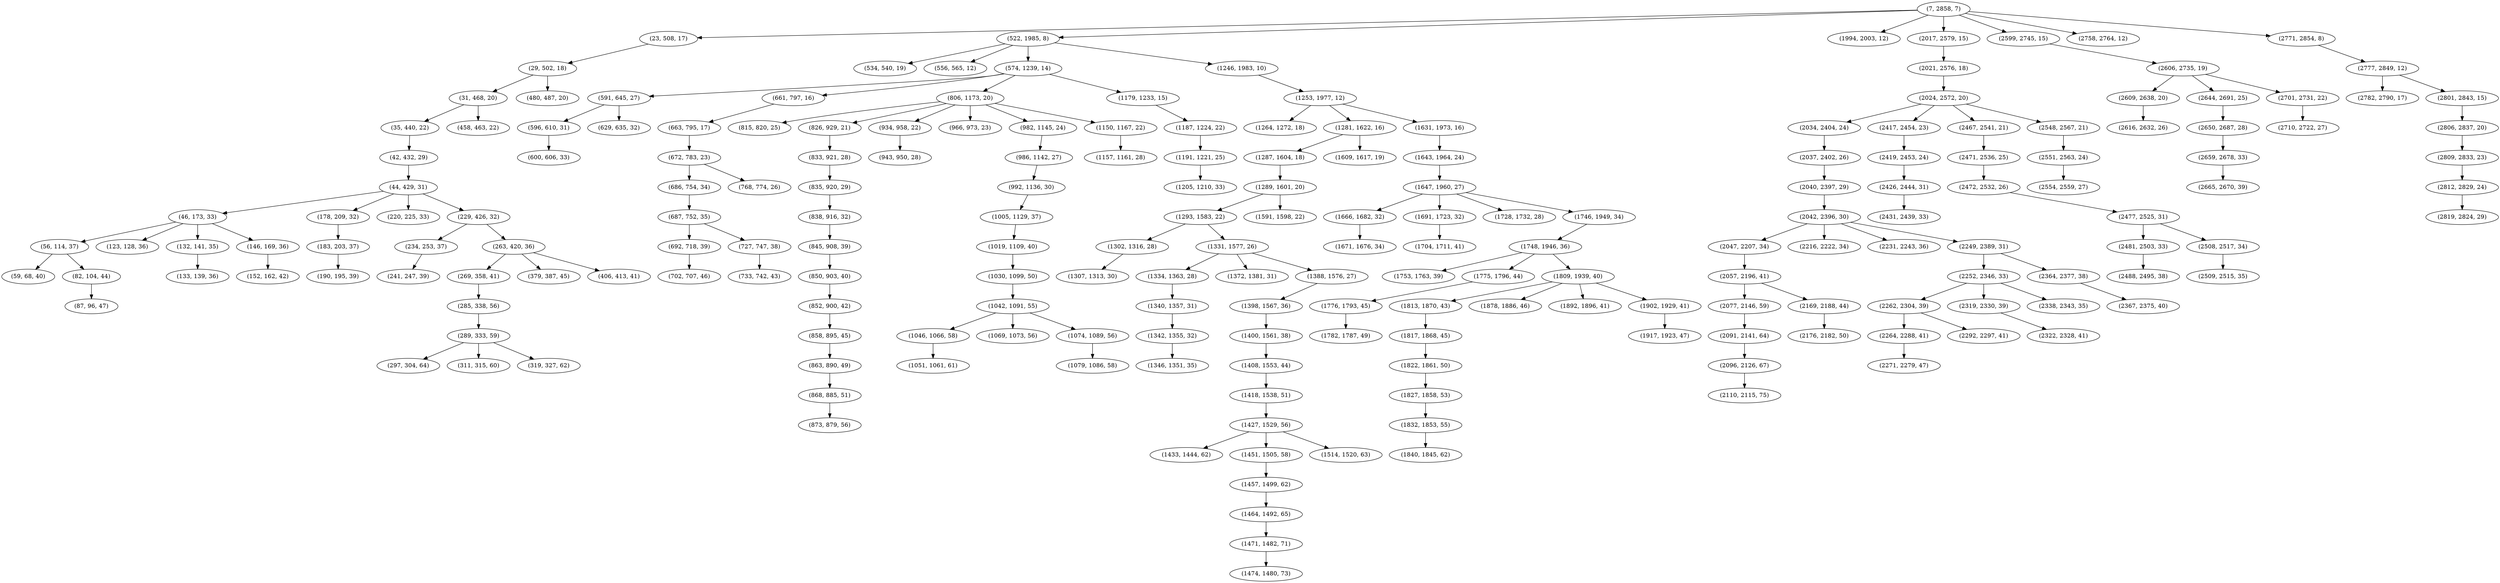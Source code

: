 digraph tree {
    "(7, 2858, 7)";
    "(23, 508, 17)";
    "(29, 502, 18)";
    "(31, 468, 20)";
    "(35, 440, 22)";
    "(42, 432, 29)";
    "(44, 429, 31)";
    "(46, 173, 33)";
    "(56, 114, 37)";
    "(59, 68, 40)";
    "(82, 104, 44)";
    "(87, 96, 47)";
    "(123, 128, 36)";
    "(132, 141, 35)";
    "(133, 139, 36)";
    "(146, 169, 36)";
    "(152, 162, 42)";
    "(178, 209, 32)";
    "(183, 203, 37)";
    "(190, 195, 39)";
    "(220, 225, 33)";
    "(229, 426, 32)";
    "(234, 253, 37)";
    "(241, 247, 39)";
    "(263, 420, 36)";
    "(269, 358, 41)";
    "(285, 338, 56)";
    "(289, 333, 59)";
    "(297, 304, 64)";
    "(311, 315, 60)";
    "(319, 327, 62)";
    "(379, 387, 45)";
    "(406, 413, 41)";
    "(458, 463, 22)";
    "(480, 487, 20)";
    "(522, 1985, 8)";
    "(534, 540, 19)";
    "(556, 565, 12)";
    "(574, 1239, 14)";
    "(591, 645, 27)";
    "(596, 610, 31)";
    "(600, 606, 33)";
    "(629, 635, 32)";
    "(661, 797, 16)";
    "(663, 795, 17)";
    "(672, 783, 23)";
    "(686, 754, 34)";
    "(687, 752, 35)";
    "(692, 718, 39)";
    "(702, 707, 46)";
    "(727, 747, 38)";
    "(733, 742, 43)";
    "(768, 774, 26)";
    "(806, 1173, 20)";
    "(815, 820, 25)";
    "(826, 929, 21)";
    "(833, 921, 28)";
    "(835, 920, 29)";
    "(838, 916, 32)";
    "(845, 908, 39)";
    "(850, 903, 40)";
    "(852, 900, 42)";
    "(858, 895, 45)";
    "(863, 890, 49)";
    "(868, 885, 51)";
    "(873, 879, 56)";
    "(934, 958, 22)";
    "(943, 950, 28)";
    "(966, 973, 23)";
    "(982, 1145, 24)";
    "(986, 1142, 27)";
    "(992, 1136, 30)";
    "(1005, 1129, 37)";
    "(1019, 1109, 40)";
    "(1030, 1099, 50)";
    "(1042, 1091, 55)";
    "(1046, 1066, 58)";
    "(1051, 1061, 61)";
    "(1069, 1073, 56)";
    "(1074, 1089, 56)";
    "(1079, 1086, 58)";
    "(1150, 1167, 22)";
    "(1157, 1161, 28)";
    "(1179, 1233, 15)";
    "(1187, 1224, 22)";
    "(1191, 1221, 25)";
    "(1205, 1210, 33)";
    "(1246, 1983, 10)";
    "(1253, 1977, 12)";
    "(1264, 1272, 18)";
    "(1281, 1622, 16)";
    "(1287, 1604, 18)";
    "(1289, 1601, 20)";
    "(1293, 1583, 22)";
    "(1302, 1316, 28)";
    "(1307, 1313, 30)";
    "(1331, 1577, 26)";
    "(1334, 1363, 28)";
    "(1340, 1357, 31)";
    "(1342, 1355, 32)";
    "(1346, 1351, 35)";
    "(1372, 1381, 31)";
    "(1388, 1576, 27)";
    "(1398, 1567, 36)";
    "(1400, 1561, 38)";
    "(1408, 1553, 44)";
    "(1418, 1538, 51)";
    "(1427, 1529, 56)";
    "(1433, 1444, 62)";
    "(1451, 1505, 58)";
    "(1457, 1499, 62)";
    "(1464, 1492, 65)";
    "(1471, 1482, 71)";
    "(1474, 1480, 73)";
    "(1514, 1520, 63)";
    "(1591, 1598, 22)";
    "(1609, 1617, 19)";
    "(1631, 1973, 16)";
    "(1643, 1964, 24)";
    "(1647, 1960, 27)";
    "(1666, 1682, 32)";
    "(1671, 1676, 34)";
    "(1691, 1723, 32)";
    "(1704, 1711, 41)";
    "(1728, 1732, 28)";
    "(1746, 1949, 34)";
    "(1748, 1946, 36)";
    "(1753, 1763, 39)";
    "(1775, 1796, 44)";
    "(1776, 1793, 45)";
    "(1782, 1787, 49)";
    "(1809, 1939, 40)";
    "(1813, 1870, 43)";
    "(1817, 1868, 45)";
    "(1822, 1861, 50)";
    "(1827, 1858, 53)";
    "(1832, 1853, 55)";
    "(1840, 1845, 62)";
    "(1878, 1886, 46)";
    "(1892, 1896, 41)";
    "(1902, 1929, 41)";
    "(1917, 1923, 47)";
    "(1994, 2003, 12)";
    "(2017, 2579, 15)";
    "(2021, 2576, 18)";
    "(2024, 2572, 20)";
    "(2034, 2404, 24)";
    "(2037, 2402, 26)";
    "(2040, 2397, 29)";
    "(2042, 2396, 30)";
    "(2047, 2207, 34)";
    "(2057, 2196, 41)";
    "(2077, 2146, 59)";
    "(2091, 2141, 64)";
    "(2096, 2126, 67)";
    "(2110, 2115, 75)";
    "(2169, 2188, 44)";
    "(2176, 2182, 50)";
    "(2216, 2222, 34)";
    "(2231, 2243, 36)";
    "(2249, 2389, 31)";
    "(2252, 2346, 33)";
    "(2262, 2304, 39)";
    "(2264, 2288, 41)";
    "(2271, 2279, 47)";
    "(2292, 2297, 41)";
    "(2319, 2330, 39)";
    "(2322, 2328, 41)";
    "(2338, 2343, 35)";
    "(2364, 2377, 38)";
    "(2367, 2375, 40)";
    "(2417, 2454, 23)";
    "(2419, 2453, 24)";
    "(2426, 2444, 31)";
    "(2431, 2439, 33)";
    "(2467, 2541, 21)";
    "(2471, 2536, 25)";
    "(2472, 2532, 26)";
    "(2477, 2525, 31)";
    "(2481, 2503, 33)";
    "(2488, 2495, 38)";
    "(2508, 2517, 34)";
    "(2509, 2515, 35)";
    "(2548, 2567, 21)";
    "(2551, 2563, 24)";
    "(2554, 2559, 27)";
    "(2599, 2745, 15)";
    "(2606, 2735, 19)";
    "(2609, 2638, 20)";
    "(2616, 2632, 26)";
    "(2644, 2691, 25)";
    "(2650, 2687, 28)";
    "(2659, 2678, 33)";
    "(2665, 2670, 39)";
    "(2701, 2731, 22)";
    "(2710, 2722, 27)";
    "(2758, 2764, 12)";
    "(2771, 2854, 8)";
    "(2777, 2849, 12)";
    "(2782, 2790, 17)";
    "(2801, 2843, 15)";
    "(2806, 2837, 20)";
    "(2809, 2833, 23)";
    "(2812, 2829, 24)";
    "(2819, 2824, 29)";
    "(7, 2858, 7)" -> "(23, 508, 17)";
    "(7, 2858, 7)" -> "(522, 1985, 8)";
    "(7, 2858, 7)" -> "(1994, 2003, 12)";
    "(7, 2858, 7)" -> "(2017, 2579, 15)";
    "(7, 2858, 7)" -> "(2599, 2745, 15)";
    "(7, 2858, 7)" -> "(2758, 2764, 12)";
    "(7, 2858, 7)" -> "(2771, 2854, 8)";
    "(23, 508, 17)" -> "(29, 502, 18)";
    "(29, 502, 18)" -> "(31, 468, 20)";
    "(29, 502, 18)" -> "(480, 487, 20)";
    "(31, 468, 20)" -> "(35, 440, 22)";
    "(31, 468, 20)" -> "(458, 463, 22)";
    "(35, 440, 22)" -> "(42, 432, 29)";
    "(42, 432, 29)" -> "(44, 429, 31)";
    "(44, 429, 31)" -> "(46, 173, 33)";
    "(44, 429, 31)" -> "(178, 209, 32)";
    "(44, 429, 31)" -> "(220, 225, 33)";
    "(44, 429, 31)" -> "(229, 426, 32)";
    "(46, 173, 33)" -> "(56, 114, 37)";
    "(46, 173, 33)" -> "(123, 128, 36)";
    "(46, 173, 33)" -> "(132, 141, 35)";
    "(46, 173, 33)" -> "(146, 169, 36)";
    "(56, 114, 37)" -> "(59, 68, 40)";
    "(56, 114, 37)" -> "(82, 104, 44)";
    "(82, 104, 44)" -> "(87, 96, 47)";
    "(132, 141, 35)" -> "(133, 139, 36)";
    "(146, 169, 36)" -> "(152, 162, 42)";
    "(178, 209, 32)" -> "(183, 203, 37)";
    "(183, 203, 37)" -> "(190, 195, 39)";
    "(229, 426, 32)" -> "(234, 253, 37)";
    "(229, 426, 32)" -> "(263, 420, 36)";
    "(234, 253, 37)" -> "(241, 247, 39)";
    "(263, 420, 36)" -> "(269, 358, 41)";
    "(263, 420, 36)" -> "(379, 387, 45)";
    "(263, 420, 36)" -> "(406, 413, 41)";
    "(269, 358, 41)" -> "(285, 338, 56)";
    "(285, 338, 56)" -> "(289, 333, 59)";
    "(289, 333, 59)" -> "(297, 304, 64)";
    "(289, 333, 59)" -> "(311, 315, 60)";
    "(289, 333, 59)" -> "(319, 327, 62)";
    "(522, 1985, 8)" -> "(534, 540, 19)";
    "(522, 1985, 8)" -> "(556, 565, 12)";
    "(522, 1985, 8)" -> "(574, 1239, 14)";
    "(522, 1985, 8)" -> "(1246, 1983, 10)";
    "(574, 1239, 14)" -> "(591, 645, 27)";
    "(574, 1239, 14)" -> "(661, 797, 16)";
    "(574, 1239, 14)" -> "(806, 1173, 20)";
    "(574, 1239, 14)" -> "(1179, 1233, 15)";
    "(591, 645, 27)" -> "(596, 610, 31)";
    "(591, 645, 27)" -> "(629, 635, 32)";
    "(596, 610, 31)" -> "(600, 606, 33)";
    "(661, 797, 16)" -> "(663, 795, 17)";
    "(663, 795, 17)" -> "(672, 783, 23)";
    "(672, 783, 23)" -> "(686, 754, 34)";
    "(672, 783, 23)" -> "(768, 774, 26)";
    "(686, 754, 34)" -> "(687, 752, 35)";
    "(687, 752, 35)" -> "(692, 718, 39)";
    "(687, 752, 35)" -> "(727, 747, 38)";
    "(692, 718, 39)" -> "(702, 707, 46)";
    "(727, 747, 38)" -> "(733, 742, 43)";
    "(806, 1173, 20)" -> "(815, 820, 25)";
    "(806, 1173, 20)" -> "(826, 929, 21)";
    "(806, 1173, 20)" -> "(934, 958, 22)";
    "(806, 1173, 20)" -> "(966, 973, 23)";
    "(806, 1173, 20)" -> "(982, 1145, 24)";
    "(806, 1173, 20)" -> "(1150, 1167, 22)";
    "(826, 929, 21)" -> "(833, 921, 28)";
    "(833, 921, 28)" -> "(835, 920, 29)";
    "(835, 920, 29)" -> "(838, 916, 32)";
    "(838, 916, 32)" -> "(845, 908, 39)";
    "(845, 908, 39)" -> "(850, 903, 40)";
    "(850, 903, 40)" -> "(852, 900, 42)";
    "(852, 900, 42)" -> "(858, 895, 45)";
    "(858, 895, 45)" -> "(863, 890, 49)";
    "(863, 890, 49)" -> "(868, 885, 51)";
    "(868, 885, 51)" -> "(873, 879, 56)";
    "(934, 958, 22)" -> "(943, 950, 28)";
    "(982, 1145, 24)" -> "(986, 1142, 27)";
    "(986, 1142, 27)" -> "(992, 1136, 30)";
    "(992, 1136, 30)" -> "(1005, 1129, 37)";
    "(1005, 1129, 37)" -> "(1019, 1109, 40)";
    "(1019, 1109, 40)" -> "(1030, 1099, 50)";
    "(1030, 1099, 50)" -> "(1042, 1091, 55)";
    "(1042, 1091, 55)" -> "(1046, 1066, 58)";
    "(1042, 1091, 55)" -> "(1069, 1073, 56)";
    "(1042, 1091, 55)" -> "(1074, 1089, 56)";
    "(1046, 1066, 58)" -> "(1051, 1061, 61)";
    "(1074, 1089, 56)" -> "(1079, 1086, 58)";
    "(1150, 1167, 22)" -> "(1157, 1161, 28)";
    "(1179, 1233, 15)" -> "(1187, 1224, 22)";
    "(1187, 1224, 22)" -> "(1191, 1221, 25)";
    "(1191, 1221, 25)" -> "(1205, 1210, 33)";
    "(1246, 1983, 10)" -> "(1253, 1977, 12)";
    "(1253, 1977, 12)" -> "(1264, 1272, 18)";
    "(1253, 1977, 12)" -> "(1281, 1622, 16)";
    "(1253, 1977, 12)" -> "(1631, 1973, 16)";
    "(1281, 1622, 16)" -> "(1287, 1604, 18)";
    "(1281, 1622, 16)" -> "(1609, 1617, 19)";
    "(1287, 1604, 18)" -> "(1289, 1601, 20)";
    "(1289, 1601, 20)" -> "(1293, 1583, 22)";
    "(1289, 1601, 20)" -> "(1591, 1598, 22)";
    "(1293, 1583, 22)" -> "(1302, 1316, 28)";
    "(1293, 1583, 22)" -> "(1331, 1577, 26)";
    "(1302, 1316, 28)" -> "(1307, 1313, 30)";
    "(1331, 1577, 26)" -> "(1334, 1363, 28)";
    "(1331, 1577, 26)" -> "(1372, 1381, 31)";
    "(1331, 1577, 26)" -> "(1388, 1576, 27)";
    "(1334, 1363, 28)" -> "(1340, 1357, 31)";
    "(1340, 1357, 31)" -> "(1342, 1355, 32)";
    "(1342, 1355, 32)" -> "(1346, 1351, 35)";
    "(1388, 1576, 27)" -> "(1398, 1567, 36)";
    "(1398, 1567, 36)" -> "(1400, 1561, 38)";
    "(1400, 1561, 38)" -> "(1408, 1553, 44)";
    "(1408, 1553, 44)" -> "(1418, 1538, 51)";
    "(1418, 1538, 51)" -> "(1427, 1529, 56)";
    "(1427, 1529, 56)" -> "(1433, 1444, 62)";
    "(1427, 1529, 56)" -> "(1451, 1505, 58)";
    "(1427, 1529, 56)" -> "(1514, 1520, 63)";
    "(1451, 1505, 58)" -> "(1457, 1499, 62)";
    "(1457, 1499, 62)" -> "(1464, 1492, 65)";
    "(1464, 1492, 65)" -> "(1471, 1482, 71)";
    "(1471, 1482, 71)" -> "(1474, 1480, 73)";
    "(1631, 1973, 16)" -> "(1643, 1964, 24)";
    "(1643, 1964, 24)" -> "(1647, 1960, 27)";
    "(1647, 1960, 27)" -> "(1666, 1682, 32)";
    "(1647, 1960, 27)" -> "(1691, 1723, 32)";
    "(1647, 1960, 27)" -> "(1728, 1732, 28)";
    "(1647, 1960, 27)" -> "(1746, 1949, 34)";
    "(1666, 1682, 32)" -> "(1671, 1676, 34)";
    "(1691, 1723, 32)" -> "(1704, 1711, 41)";
    "(1746, 1949, 34)" -> "(1748, 1946, 36)";
    "(1748, 1946, 36)" -> "(1753, 1763, 39)";
    "(1748, 1946, 36)" -> "(1775, 1796, 44)";
    "(1748, 1946, 36)" -> "(1809, 1939, 40)";
    "(1775, 1796, 44)" -> "(1776, 1793, 45)";
    "(1776, 1793, 45)" -> "(1782, 1787, 49)";
    "(1809, 1939, 40)" -> "(1813, 1870, 43)";
    "(1809, 1939, 40)" -> "(1878, 1886, 46)";
    "(1809, 1939, 40)" -> "(1892, 1896, 41)";
    "(1809, 1939, 40)" -> "(1902, 1929, 41)";
    "(1813, 1870, 43)" -> "(1817, 1868, 45)";
    "(1817, 1868, 45)" -> "(1822, 1861, 50)";
    "(1822, 1861, 50)" -> "(1827, 1858, 53)";
    "(1827, 1858, 53)" -> "(1832, 1853, 55)";
    "(1832, 1853, 55)" -> "(1840, 1845, 62)";
    "(1902, 1929, 41)" -> "(1917, 1923, 47)";
    "(2017, 2579, 15)" -> "(2021, 2576, 18)";
    "(2021, 2576, 18)" -> "(2024, 2572, 20)";
    "(2024, 2572, 20)" -> "(2034, 2404, 24)";
    "(2024, 2572, 20)" -> "(2417, 2454, 23)";
    "(2024, 2572, 20)" -> "(2467, 2541, 21)";
    "(2024, 2572, 20)" -> "(2548, 2567, 21)";
    "(2034, 2404, 24)" -> "(2037, 2402, 26)";
    "(2037, 2402, 26)" -> "(2040, 2397, 29)";
    "(2040, 2397, 29)" -> "(2042, 2396, 30)";
    "(2042, 2396, 30)" -> "(2047, 2207, 34)";
    "(2042, 2396, 30)" -> "(2216, 2222, 34)";
    "(2042, 2396, 30)" -> "(2231, 2243, 36)";
    "(2042, 2396, 30)" -> "(2249, 2389, 31)";
    "(2047, 2207, 34)" -> "(2057, 2196, 41)";
    "(2057, 2196, 41)" -> "(2077, 2146, 59)";
    "(2057, 2196, 41)" -> "(2169, 2188, 44)";
    "(2077, 2146, 59)" -> "(2091, 2141, 64)";
    "(2091, 2141, 64)" -> "(2096, 2126, 67)";
    "(2096, 2126, 67)" -> "(2110, 2115, 75)";
    "(2169, 2188, 44)" -> "(2176, 2182, 50)";
    "(2249, 2389, 31)" -> "(2252, 2346, 33)";
    "(2249, 2389, 31)" -> "(2364, 2377, 38)";
    "(2252, 2346, 33)" -> "(2262, 2304, 39)";
    "(2252, 2346, 33)" -> "(2319, 2330, 39)";
    "(2252, 2346, 33)" -> "(2338, 2343, 35)";
    "(2262, 2304, 39)" -> "(2264, 2288, 41)";
    "(2262, 2304, 39)" -> "(2292, 2297, 41)";
    "(2264, 2288, 41)" -> "(2271, 2279, 47)";
    "(2319, 2330, 39)" -> "(2322, 2328, 41)";
    "(2364, 2377, 38)" -> "(2367, 2375, 40)";
    "(2417, 2454, 23)" -> "(2419, 2453, 24)";
    "(2419, 2453, 24)" -> "(2426, 2444, 31)";
    "(2426, 2444, 31)" -> "(2431, 2439, 33)";
    "(2467, 2541, 21)" -> "(2471, 2536, 25)";
    "(2471, 2536, 25)" -> "(2472, 2532, 26)";
    "(2472, 2532, 26)" -> "(2477, 2525, 31)";
    "(2477, 2525, 31)" -> "(2481, 2503, 33)";
    "(2477, 2525, 31)" -> "(2508, 2517, 34)";
    "(2481, 2503, 33)" -> "(2488, 2495, 38)";
    "(2508, 2517, 34)" -> "(2509, 2515, 35)";
    "(2548, 2567, 21)" -> "(2551, 2563, 24)";
    "(2551, 2563, 24)" -> "(2554, 2559, 27)";
    "(2599, 2745, 15)" -> "(2606, 2735, 19)";
    "(2606, 2735, 19)" -> "(2609, 2638, 20)";
    "(2606, 2735, 19)" -> "(2644, 2691, 25)";
    "(2606, 2735, 19)" -> "(2701, 2731, 22)";
    "(2609, 2638, 20)" -> "(2616, 2632, 26)";
    "(2644, 2691, 25)" -> "(2650, 2687, 28)";
    "(2650, 2687, 28)" -> "(2659, 2678, 33)";
    "(2659, 2678, 33)" -> "(2665, 2670, 39)";
    "(2701, 2731, 22)" -> "(2710, 2722, 27)";
    "(2771, 2854, 8)" -> "(2777, 2849, 12)";
    "(2777, 2849, 12)" -> "(2782, 2790, 17)";
    "(2777, 2849, 12)" -> "(2801, 2843, 15)";
    "(2801, 2843, 15)" -> "(2806, 2837, 20)";
    "(2806, 2837, 20)" -> "(2809, 2833, 23)";
    "(2809, 2833, 23)" -> "(2812, 2829, 24)";
    "(2812, 2829, 24)" -> "(2819, 2824, 29)";
}
